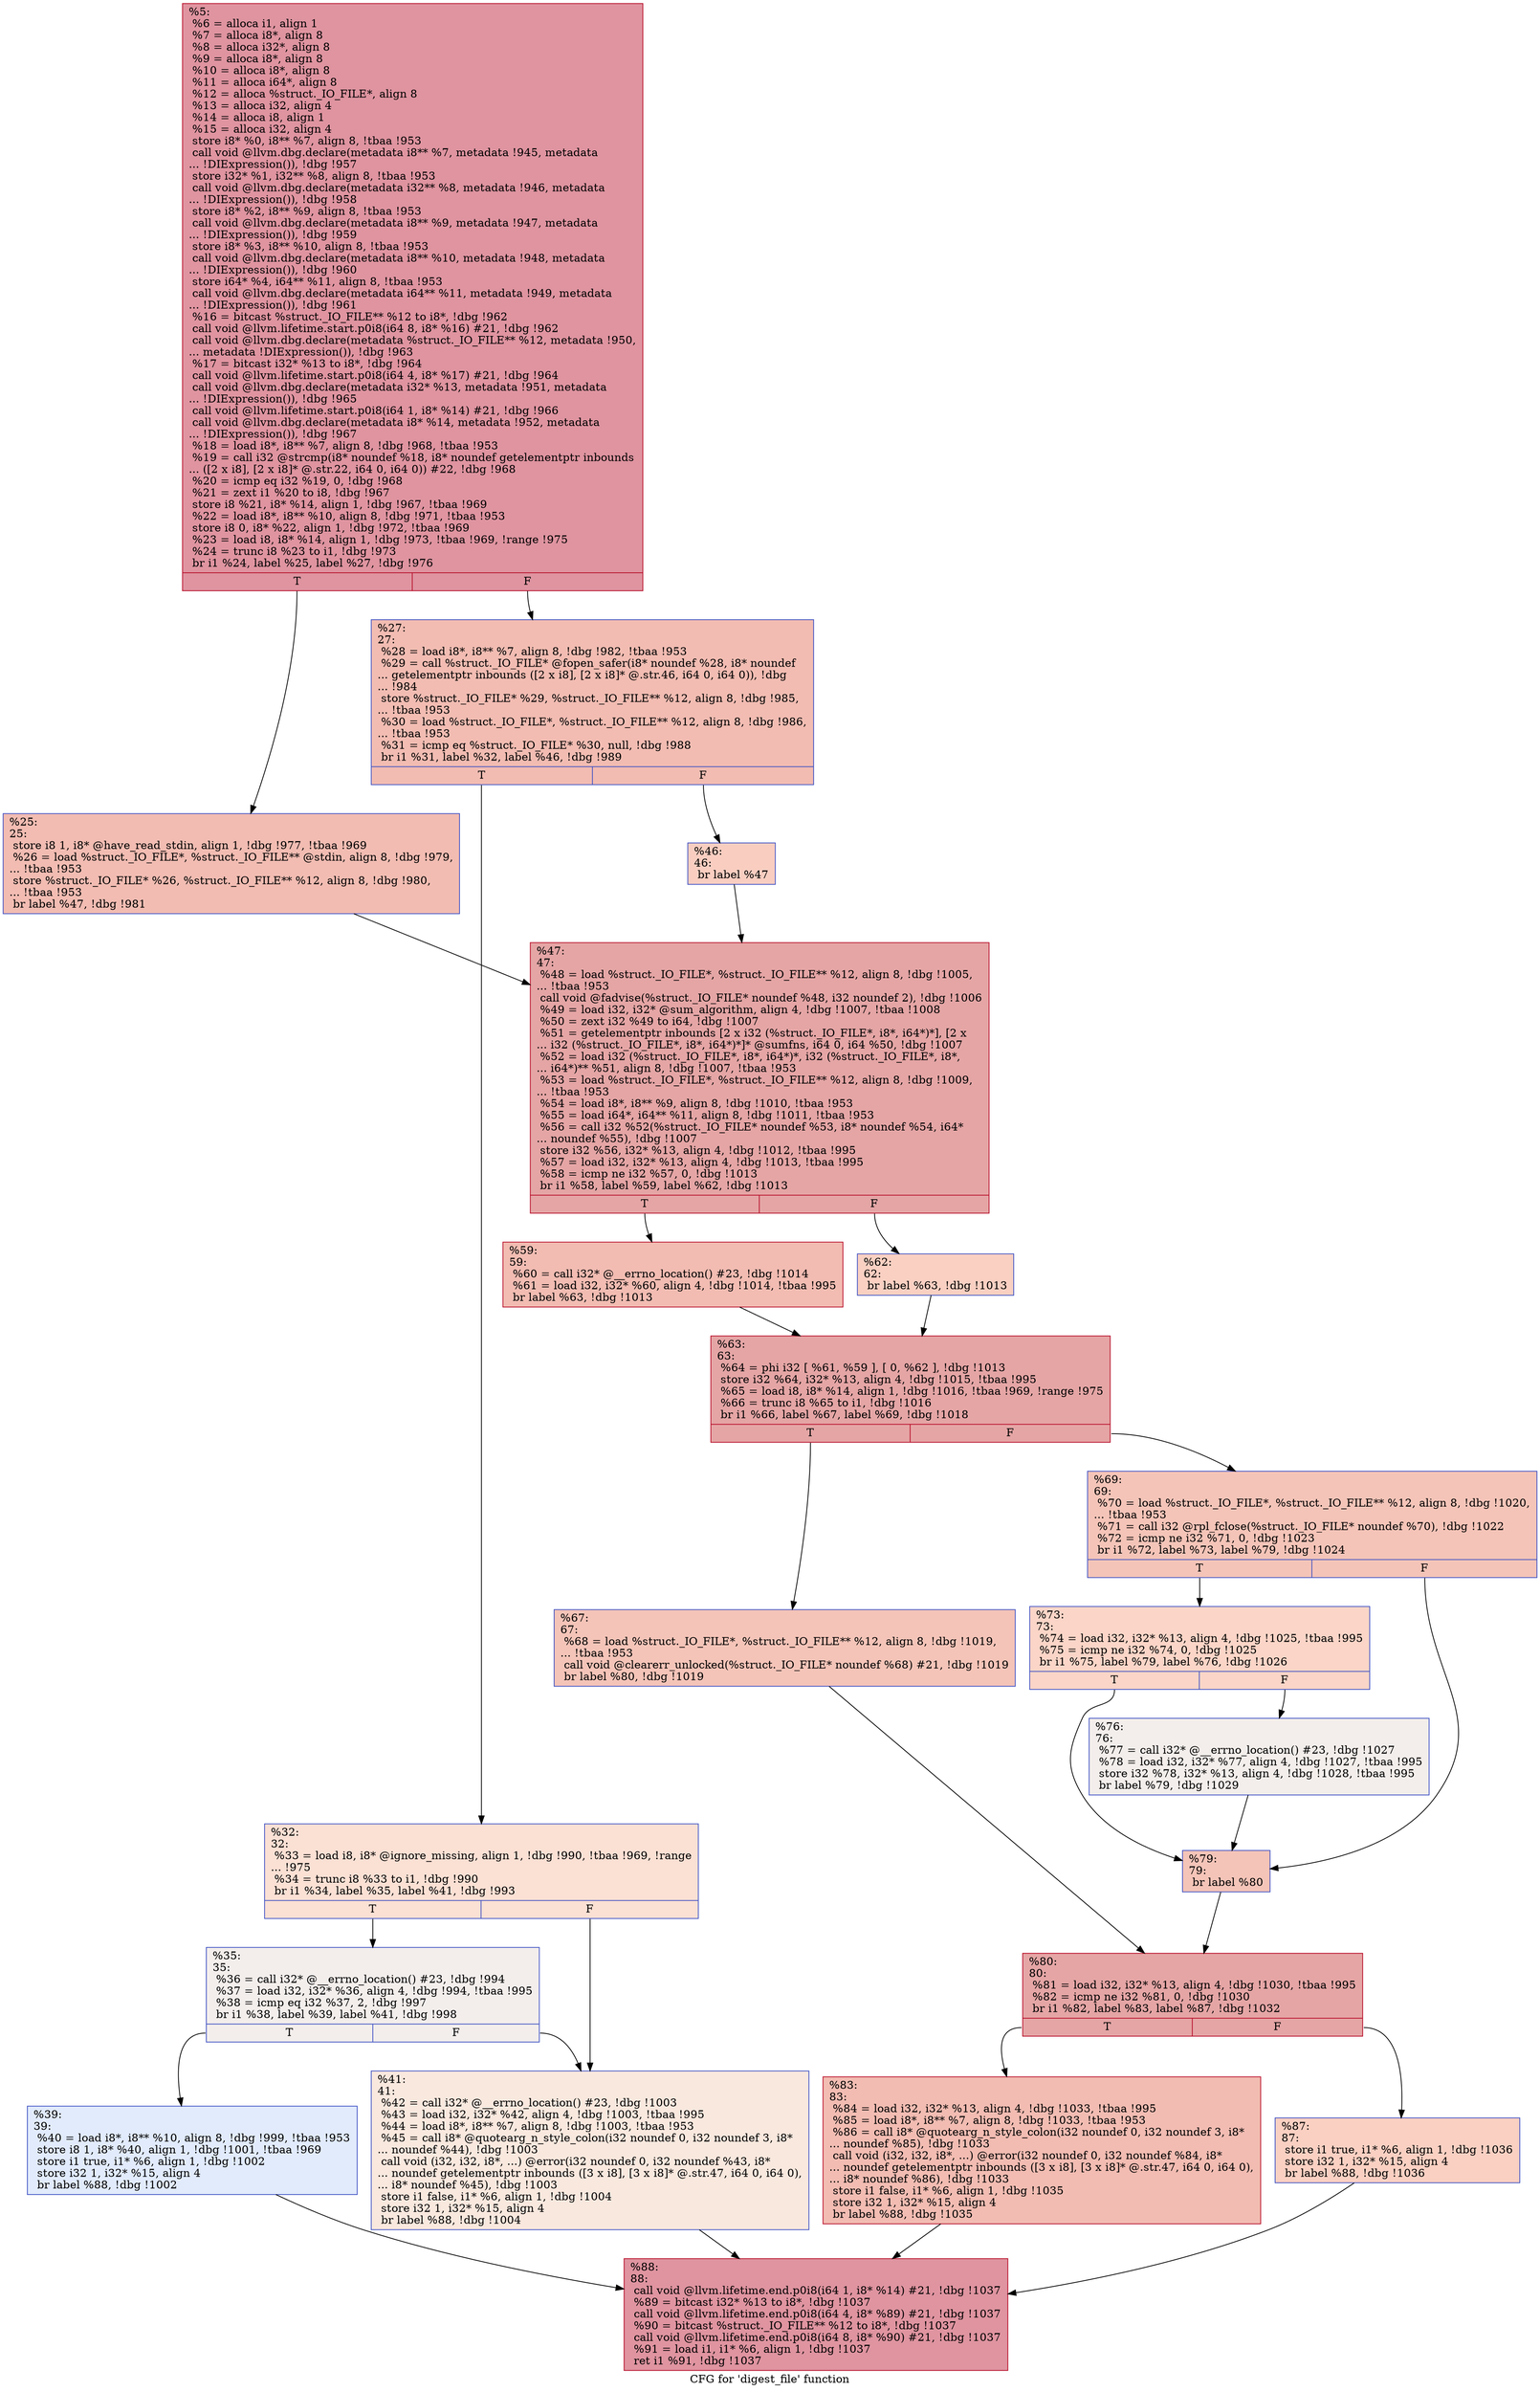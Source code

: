 digraph "CFG for 'digest_file' function" {
	label="CFG for 'digest_file' function";

	Node0x11b1a30 [shape=record,color="#b70d28ff", style=filled, fillcolor="#b70d2870",label="{%5:\l  %6 = alloca i1, align 1\l  %7 = alloca i8*, align 8\l  %8 = alloca i32*, align 8\l  %9 = alloca i8*, align 8\l  %10 = alloca i8*, align 8\l  %11 = alloca i64*, align 8\l  %12 = alloca %struct._IO_FILE*, align 8\l  %13 = alloca i32, align 4\l  %14 = alloca i8, align 1\l  %15 = alloca i32, align 4\l  store i8* %0, i8** %7, align 8, !tbaa !953\l  call void @llvm.dbg.declare(metadata i8** %7, metadata !945, metadata\l... !DIExpression()), !dbg !957\l  store i32* %1, i32** %8, align 8, !tbaa !953\l  call void @llvm.dbg.declare(metadata i32** %8, metadata !946, metadata\l... !DIExpression()), !dbg !958\l  store i8* %2, i8** %9, align 8, !tbaa !953\l  call void @llvm.dbg.declare(metadata i8** %9, metadata !947, metadata\l... !DIExpression()), !dbg !959\l  store i8* %3, i8** %10, align 8, !tbaa !953\l  call void @llvm.dbg.declare(metadata i8** %10, metadata !948, metadata\l... !DIExpression()), !dbg !960\l  store i64* %4, i64** %11, align 8, !tbaa !953\l  call void @llvm.dbg.declare(metadata i64** %11, metadata !949, metadata\l... !DIExpression()), !dbg !961\l  %16 = bitcast %struct._IO_FILE** %12 to i8*, !dbg !962\l  call void @llvm.lifetime.start.p0i8(i64 8, i8* %16) #21, !dbg !962\l  call void @llvm.dbg.declare(metadata %struct._IO_FILE** %12, metadata !950,\l... metadata !DIExpression()), !dbg !963\l  %17 = bitcast i32* %13 to i8*, !dbg !964\l  call void @llvm.lifetime.start.p0i8(i64 4, i8* %17) #21, !dbg !964\l  call void @llvm.dbg.declare(metadata i32* %13, metadata !951, metadata\l... !DIExpression()), !dbg !965\l  call void @llvm.lifetime.start.p0i8(i64 1, i8* %14) #21, !dbg !966\l  call void @llvm.dbg.declare(metadata i8* %14, metadata !952, metadata\l... !DIExpression()), !dbg !967\l  %18 = load i8*, i8** %7, align 8, !dbg !968, !tbaa !953\l  %19 = call i32 @strcmp(i8* noundef %18, i8* noundef getelementptr inbounds\l... ([2 x i8], [2 x i8]* @.str.22, i64 0, i64 0)) #22, !dbg !968\l  %20 = icmp eq i32 %19, 0, !dbg !968\l  %21 = zext i1 %20 to i8, !dbg !967\l  store i8 %21, i8* %14, align 1, !dbg !967, !tbaa !969\l  %22 = load i8*, i8** %10, align 8, !dbg !971, !tbaa !953\l  store i8 0, i8* %22, align 1, !dbg !972, !tbaa !969\l  %23 = load i8, i8* %14, align 1, !dbg !973, !tbaa !969, !range !975\l  %24 = trunc i8 %23 to i1, !dbg !973\l  br i1 %24, label %25, label %27, !dbg !976\l|{<s0>T|<s1>F}}"];
	Node0x11b1a30:s0 -> Node0x11b21b0;
	Node0x11b1a30:s1 -> Node0x11b2200;
	Node0x11b21b0 [shape=record,color="#3d50c3ff", style=filled, fillcolor="#e1675170",label="{%25:\l25:                                               \l  store i8 1, i8* @have_read_stdin, align 1, !dbg !977, !tbaa !969\l  %26 = load %struct._IO_FILE*, %struct._IO_FILE** @stdin, align 8, !dbg !979,\l... !tbaa !953\l  store %struct._IO_FILE* %26, %struct._IO_FILE** %12, align 8, !dbg !980,\l... !tbaa !953\l  br label %47, !dbg !981\l}"];
	Node0x11b21b0 -> Node0x11b23e0;
	Node0x11b2200 [shape=record,color="#3d50c3ff", style=filled, fillcolor="#e1675170",label="{%27:\l27:                                               \l  %28 = load i8*, i8** %7, align 8, !dbg !982, !tbaa !953\l  %29 = call %struct._IO_FILE* @fopen_safer(i8* noundef %28, i8* noundef\l... getelementptr inbounds ([2 x i8], [2 x i8]* @.str.46, i64 0, i64 0)), !dbg\l... !984\l  store %struct._IO_FILE* %29, %struct._IO_FILE** %12, align 8, !dbg !985,\l... !tbaa !953\l  %30 = load %struct._IO_FILE*, %struct._IO_FILE** %12, align 8, !dbg !986,\l... !tbaa !953\l  %31 = icmp eq %struct._IO_FILE* %30, null, !dbg !988\l  br i1 %31, label %32, label %46, !dbg !989\l|{<s0>T|<s1>F}}"];
	Node0x11b2200:s0 -> Node0x11b2250;
	Node0x11b2200:s1 -> Node0x11b2390;
	Node0x11b2250 [shape=record,color="#3d50c3ff", style=filled, fillcolor="#f7b99e70",label="{%32:\l32:                                               \l  %33 = load i8, i8* @ignore_missing, align 1, !dbg !990, !tbaa !969, !range\l... !975\l  %34 = trunc i8 %33 to i1, !dbg !990\l  br i1 %34, label %35, label %41, !dbg !993\l|{<s0>T|<s1>F}}"];
	Node0x11b2250:s0 -> Node0x11b22a0;
	Node0x11b2250:s1 -> Node0x11b2340;
	Node0x11b22a0 [shape=record,color="#3d50c3ff", style=filled, fillcolor="#e3d9d370",label="{%35:\l35:                                               \l  %36 = call i32* @__errno_location() #23, !dbg !994\l  %37 = load i32, i32* %36, align 4, !dbg !994, !tbaa !995\l  %38 = icmp eq i32 %37, 2, !dbg !997\l  br i1 %38, label %39, label %41, !dbg !998\l|{<s0>T|<s1>F}}"];
	Node0x11b22a0:s0 -> Node0x11b22f0;
	Node0x11b22a0:s1 -> Node0x11b2340;
	Node0x11b22f0 [shape=record,color="#3d50c3ff", style=filled, fillcolor="#bbd1f870",label="{%39:\l39:                                               \l  %40 = load i8*, i8** %10, align 8, !dbg !999, !tbaa !953\l  store i8 1, i8* %40, align 1, !dbg !1001, !tbaa !969\l  store i1 true, i1* %6, align 1, !dbg !1002\l  store i32 1, i32* %15, align 4\l  br label %88, !dbg !1002\l}"];
	Node0x11b22f0 -> Node0x11b27a0;
	Node0x11b2340 [shape=record,color="#3d50c3ff", style=filled, fillcolor="#f2cab570",label="{%41:\l41:                                               \l  %42 = call i32* @__errno_location() #23, !dbg !1003\l  %43 = load i32, i32* %42, align 4, !dbg !1003, !tbaa !995\l  %44 = load i8*, i8** %7, align 8, !dbg !1003, !tbaa !953\l  %45 = call i8* @quotearg_n_style_colon(i32 noundef 0, i32 noundef 3, i8*\l... noundef %44), !dbg !1003\l  call void (i32, i32, i8*, ...) @error(i32 noundef 0, i32 noundef %43, i8*\l... noundef getelementptr inbounds ([3 x i8], [3 x i8]* @.str.47, i64 0, i64 0),\l... i8* noundef %45), !dbg !1003\l  store i1 false, i1* %6, align 1, !dbg !1004\l  store i32 1, i32* %15, align 4\l  br label %88, !dbg !1004\l}"];
	Node0x11b2340 -> Node0x11b27a0;
	Node0x11b2390 [shape=record,color="#3d50c3ff", style=filled, fillcolor="#f2907270",label="{%46:\l46:                                               \l  br label %47\l}"];
	Node0x11b2390 -> Node0x11b23e0;
	Node0x11b23e0 [shape=record,color="#b70d28ff", style=filled, fillcolor="#c5333470",label="{%47:\l47:                                               \l  %48 = load %struct._IO_FILE*, %struct._IO_FILE** %12, align 8, !dbg !1005,\l... !tbaa !953\l  call void @fadvise(%struct._IO_FILE* noundef %48, i32 noundef 2), !dbg !1006\l  %49 = load i32, i32* @sum_algorithm, align 4, !dbg !1007, !tbaa !1008\l  %50 = zext i32 %49 to i64, !dbg !1007\l  %51 = getelementptr inbounds [2 x i32 (%struct._IO_FILE*, i8*, i64*)*], [2 x\l... i32 (%struct._IO_FILE*, i8*, i64*)*]* @sumfns, i64 0, i64 %50, !dbg !1007\l  %52 = load i32 (%struct._IO_FILE*, i8*, i64*)*, i32 (%struct._IO_FILE*, i8*,\l... i64*)** %51, align 8, !dbg !1007, !tbaa !953\l  %53 = load %struct._IO_FILE*, %struct._IO_FILE** %12, align 8, !dbg !1009,\l... !tbaa !953\l  %54 = load i8*, i8** %9, align 8, !dbg !1010, !tbaa !953\l  %55 = load i64*, i64** %11, align 8, !dbg !1011, !tbaa !953\l  %56 = call i32 %52(%struct._IO_FILE* noundef %53, i8* noundef %54, i64*\l... noundef %55), !dbg !1007\l  store i32 %56, i32* %13, align 4, !dbg !1012, !tbaa !995\l  %57 = load i32, i32* %13, align 4, !dbg !1013, !tbaa !995\l  %58 = icmp ne i32 %57, 0, !dbg !1013\l  br i1 %58, label %59, label %62, !dbg !1013\l|{<s0>T|<s1>F}}"];
	Node0x11b23e0:s0 -> Node0x11b2430;
	Node0x11b23e0:s1 -> Node0x11b2480;
	Node0x11b2430 [shape=record,color="#b70d28ff", style=filled, fillcolor="#e1675170",label="{%59:\l59:                                               \l  %60 = call i32* @__errno_location() #23, !dbg !1014\l  %61 = load i32, i32* %60, align 4, !dbg !1014, !tbaa !995\l  br label %63, !dbg !1013\l}"];
	Node0x11b2430 -> Node0x11b24d0;
	Node0x11b2480 [shape=record,color="#3d50c3ff", style=filled, fillcolor="#f3947570",label="{%62:\l62:                                               \l  br label %63, !dbg !1013\l}"];
	Node0x11b2480 -> Node0x11b24d0;
	Node0x11b24d0 [shape=record,color="#b70d28ff", style=filled, fillcolor="#c5333470",label="{%63:\l63:                                               \l  %64 = phi i32 [ %61, %59 ], [ 0, %62 ], !dbg !1013\l  store i32 %64, i32* %13, align 4, !dbg !1015, !tbaa !995\l  %65 = load i8, i8* %14, align 1, !dbg !1016, !tbaa !969, !range !975\l  %66 = trunc i8 %65 to i1, !dbg !1016\l  br i1 %66, label %67, label %69, !dbg !1018\l|{<s0>T|<s1>F}}"];
	Node0x11b24d0:s0 -> Node0x11b2520;
	Node0x11b24d0:s1 -> Node0x11b2570;
	Node0x11b2520 [shape=record,color="#3d50c3ff", style=filled, fillcolor="#e97a5f70",label="{%67:\l67:                                               \l  %68 = load %struct._IO_FILE*, %struct._IO_FILE** %12, align 8, !dbg !1019,\l... !tbaa !953\l  call void @clearerr_unlocked(%struct._IO_FILE* noundef %68) #21, !dbg !1019\l  br label %80, !dbg !1019\l}"];
	Node0x11b2520 -> Node0x11b26b0;
	Node0x11b2570 [shape=record,color="#3d50c3ff", style=filled, fillcolor="#e97a5f70",label="{%69:\l69:                                               \l  %70 = load %struct._IO_FILE*, %struct._IO_FILE** %12, align 8, !dbg !1020,\l... !tbaa !953\l  %71 = call i32 @rpl_fclose(%struct._IO_FILE* noundef %70), !dbg !1022\l  %72 = icmp ne i32 %71, 0, !dbg !1023\l  br i1 %72, label %73, label %79, !dbg !1024\l|{<s0>T|<s1>F}}"];
	Node0x11b2570:s0 -> Node0x11b25c0;
	Node0x11b2570:s1 -> Node0x11b2660;
	Node0x11b25c0 [shape=record,color="#3d50c3ff", style=filled, fillcolor="#f5a08170",label="{%73:\l73:                                               \l  %74 = load i32, i32* %13, align 4, !dbg !1025, !tbaa !995\l  %75 = icmp ne i32 %74, 0, !dbg !1025\l  br i1 %75, label %79, label %76, !dbg !1026\l|{<s0>T|<s1>F}}"];
	Node0x11b25c0:s0 -> Node0x11b2660;
	Node0x11b25c0:s1 -> Node0x11b2610;
	Node0x11b2610 [shape=record,color="#3d50c3ff", style=filled, fillcolor="#e5d8d170",label="{%76:\l76:                                               \l  %77 = call i32* @__errno_location() #23, !dbg !1027\l  %78 = load i32, i32* %77, align 4, !dbg !1027, !tbaa !995\l  store i32 %78, i32* %13, align 4, !dbg !1028, !tbaa !995\l  br label %79, !dbg !1029\l}"];
	Node0x11b2610 -> Node0x11b2660;
	Node0x11b2660 [shape=record,color="#3d50c3ff", style=filled, fillcolor="#e97a5f70",label="{%79:\l79:                                               \l  br label %80\l}"];
	Node0x11b2660 -> Node0x11b26b0;
	Node0x11b26b0 [shape=record,color="#b70d28ff", style=filled, fillcolor="#c5333470",label="{%80:\l80:                                               \l  %81 = load i32, i32* %13, align 4, !dbg !1030, !tbaa !995\l  %82 = icmp ne i32 %81, 0, !dbg !1030\l  br i1 %82, label %83, label %87, !dbg !1032\l|{<s0>T|<s1>F}}"];
	Node0x11b26b0:s0 -> Node0x11b2700;
	Node0x11b26b0:s1 -> Node0x11b2750;
	Node0x11b2700 [shape=record,color="#b70d28ff", style=filled, fillcolor="#e1675170",label="{%83:\l83:                                               \l  %84 = load i32, i32* %13, align 4, !dbg !1033, !tbaa !995\l  %85 = load i8*, i8** %7, align 8, !dbg !1033, !tbaa !953\l  %86 = call i8* @quotearg_n_style_colon(i32 noundef 0, i32 noundef 3, i8*\l... noundef %85), !dbg !1033\l  call void (i32, i32, i8*, ...) @error(i32 noundef 0, i32 noundef %84, i8*\l... noundef getelementptr inbounds ([3 x i8], [3 x i8]* @.str.47, i64 0, i64 0),\l... i8* noundef %86), !dbg !1033\l  store i1 false, i1* %6, align 1, !dbg !1035\l  store i32 1, i32* %15, align 4\l  br label %88, !dbg !1035\l}"];
	Node0x11b2700 -> Node0x11b27a0;
	Node0x11b2750 [shape=record,color="#3d50c3ff", style=filled, fillcolor="#f3947570",label="{%87:\l87:                                               \l  store i1 true, i1* %6, align 1, !dbg !1036\l  store i32 1, i32* %15, align 4\l  br label %88, !dbg !1036\l}"];
	Node0x11b2750 -> Node0x11b27a0;
	Node0x11b27a0 [shape=record,color="#b70d28ff", style=filled, fillcolor="#b70d2870",label="{%88:\l88:                                               \l  call void @llvm.lifetime.end.p0i8(i64 1, i8* %14) #21, !dbg !1037\l  %89 = bitcast i32* %13 to i8*, !dbg !1037\l  call void @llvm.lifetime.end.p0i8(i64 4, i8* %89) #21, !dbg !1037\l  %90 = bitcast %struct._IO_FILE** %12 to i8*, !dbg !1037\l  call void @llvm.lifetime.end.p0i8(i64 8, i8* %90) #21, !dbg !1037\l  %91 = load i1, i1* %6, align 1, !dbg !1037\l  ret i1 %91, !dbg !1037\l}"];
}
